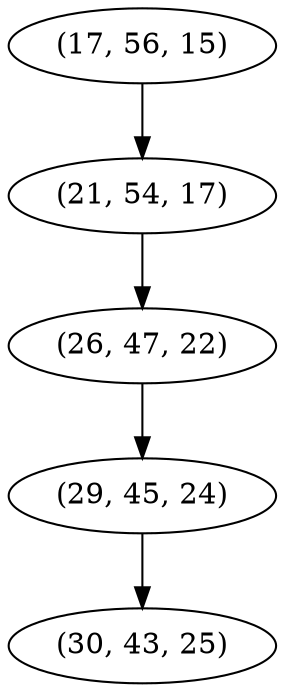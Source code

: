 digraph tree {
    "(17, 56, 15)";
    "(21, 54, 17)";
    "(26, 47, 22)";
    "(29, 45, 24)";
    "(30, 43, 25)";
    "(17, 56, 15)" -> "(21, 54, 17)";
    "(21, 54, 17)" -> "(26, 47, 22)";
    "(26, 47, 22)" -> "(29, 45, 24)";
    "(29, 45, 24)" -> "(30, 43, 25)";
}
